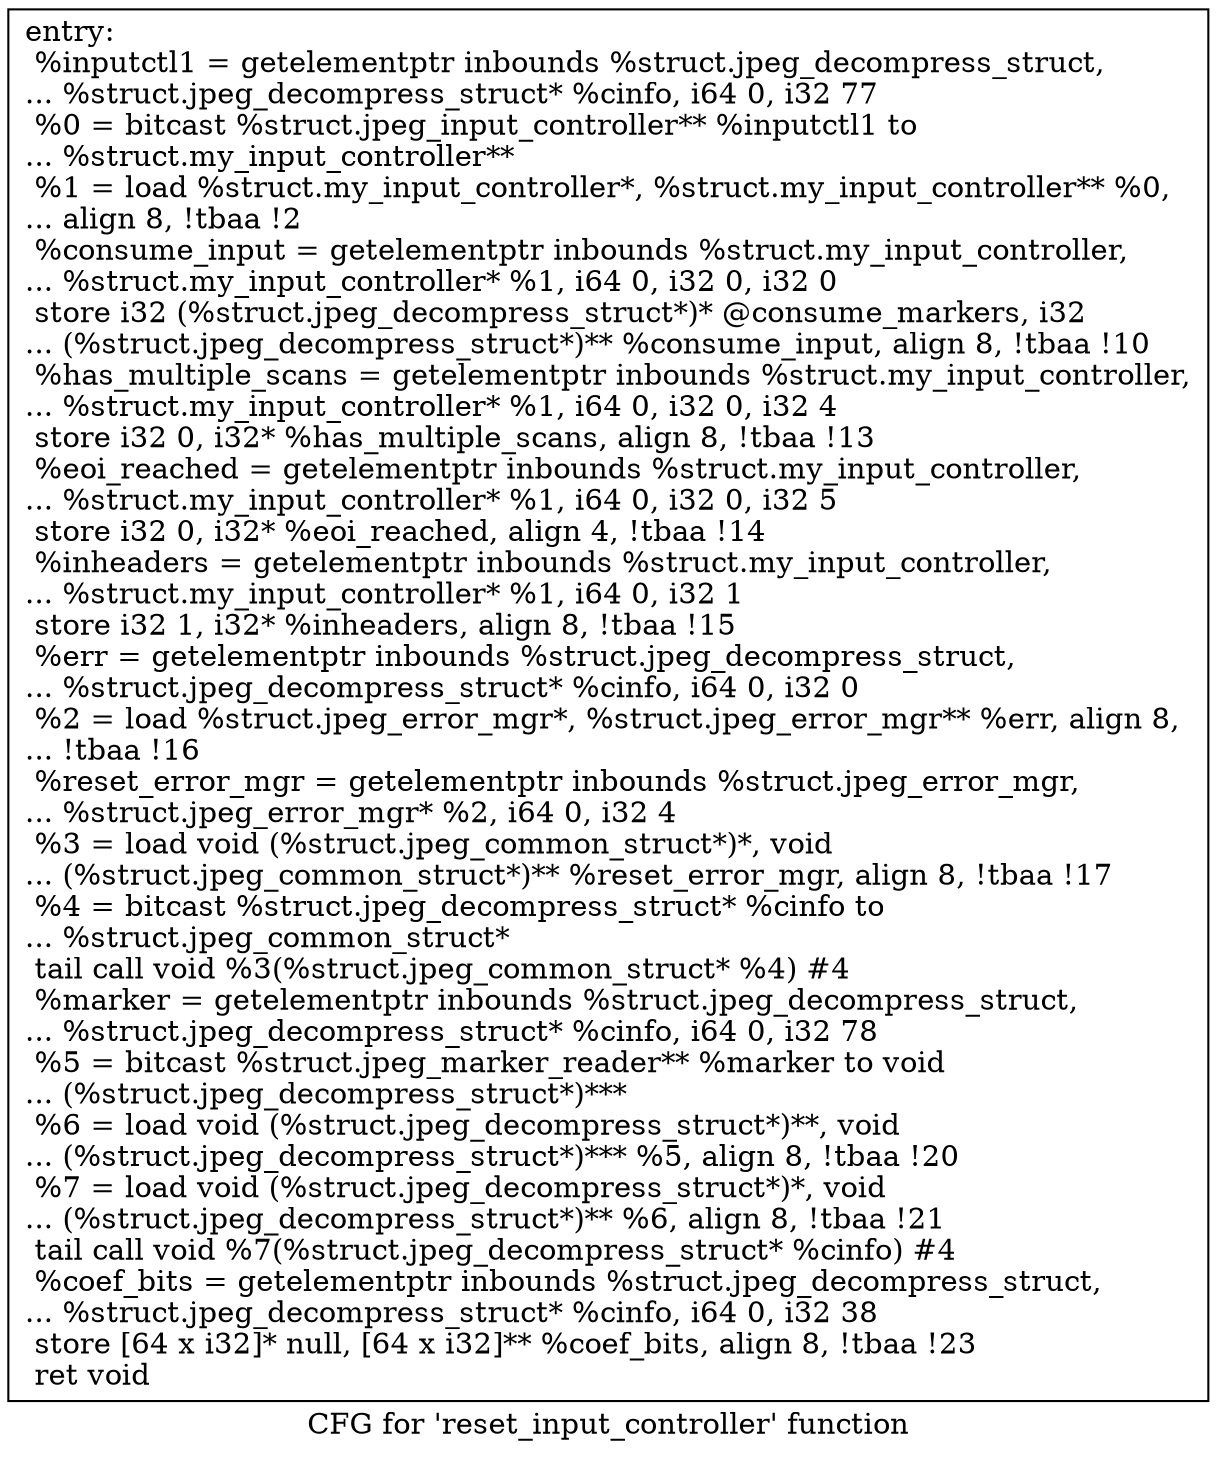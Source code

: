 digraph "CFG for 'reset_input_controller' function" {
	label="CFG for 'reset_input_controller' function";

	Node0x518f6d0 [shape=record,label="{entry:\l  %inputctl1 = getelementptr inbounds %struct.jpeg_decompress_struct,\l... %struct.jpeg_decompress_struct* %cinfo, i64 0, i32 77\l  %0 = bitcast %struct.jpeg_input_controller** %inputctl1 to\l... %struct.my_input_controller**\l  %1 = load %struct.my_input_controller*, %struct.my_input_controller** %0,\l... align 8, !tbaa !2\l  %consume_input = getelementptr inbounds %struct.my_input_controller,\l... %struct.my_input_controller* %1, i64 0, i32 0, i32 0\l  store i32 (%struct.jpeg_decompress_struct*)* @consume_markers, i32\l... (%struct.jpeg_decompress_struct*)** %consume_input, align 8, !tbaa !10\l  %has_multiple_scans = getelementptr inbounds %struct.my_input_controller,\l... %struct.my_input_controller* %1, i64 0, i32 0, i32 4\l  store i32 0, i32* %has_multiple_scans, align 8, !tbaa !13\l  %eoi_reached = getelementptr inbounds %struct.my_input_controller,\l... %struct.my_input_controller* %1, i64 0, i32 0, i32 5\l  store i32 0, i32* %eoi_reached, align 4, !tbaa !14\l  %inheaders = getelementptr inbounds %struct.my_input_controller,\l... %struct.my_input_controller* %1, i64 0, i32 1\l  store i32 1, i32* %inheaders, align 8, !tbaa !15\l  %err = getelementptr inbounds %struct.jpeg_decompress_struct,\l... %struct.jpeg_decompress_struct* %cinfo, i64 0, i32 0\l  %2 = load %struct.jpeg_error_mgr*, %struct.jpeg_error_mgr** %err, align 8,\l... !tbaa !16\l  %reset_error_mgr = getelementptr inbounds %struct.jpeg_error_mgr,\l... %struct.jpeg_error_mgr* %2, i64 0, i32 4\l  %3 = load void (%struct.jpeg_common_struct*)*, void\l... (%struct.jpeg_common_struct*)** %reset_error_mgr, align 8, !tbaa !17\l  %4 = bitcast %struct.jpeg_decompress_struct* %cinfo to\l... %struct.jpeg_common_struct*\l  tail call void %3(%struct.jpeg_common_struct* %4) #4\l  %marker = getelementptr inbounds %struct.jpeg_decompress_struct,\l... %struct.jpeg_decompress_struct* %cinfo, i64 0, i32 78\l  %5 = bitcast %struct.jpeg_marker_reader** %marker to void\l... (%struct.jpeg_decompress_struct*)***\l  %6 = load void (%struct.jpeg_decompress_struct*)**, void\l... (%struct.jpeg_decompress_struct*)*** %5, align 8, !tbaa !20\l  %7 = load void (%struct.jpeg_decompress_struct*)*, void\l... (%struct.jpeg_decompress_struct*)** %6, align 8, !tbaa !21\l  tail call void %7(%struct.jpeg_decompress_struct* %cinfo) #4\l  %coef_bits = getelementptr inbounds %struct.jpeg_decompress_struct,\l... %struct.jpeg_decompress_struct* %cinfo, i64 0, i32 38\l  store [64 x i32]* null, [64 x i32]** %coef_bits, align 8, !tbaa !23\l  ret void\l}"];
}
